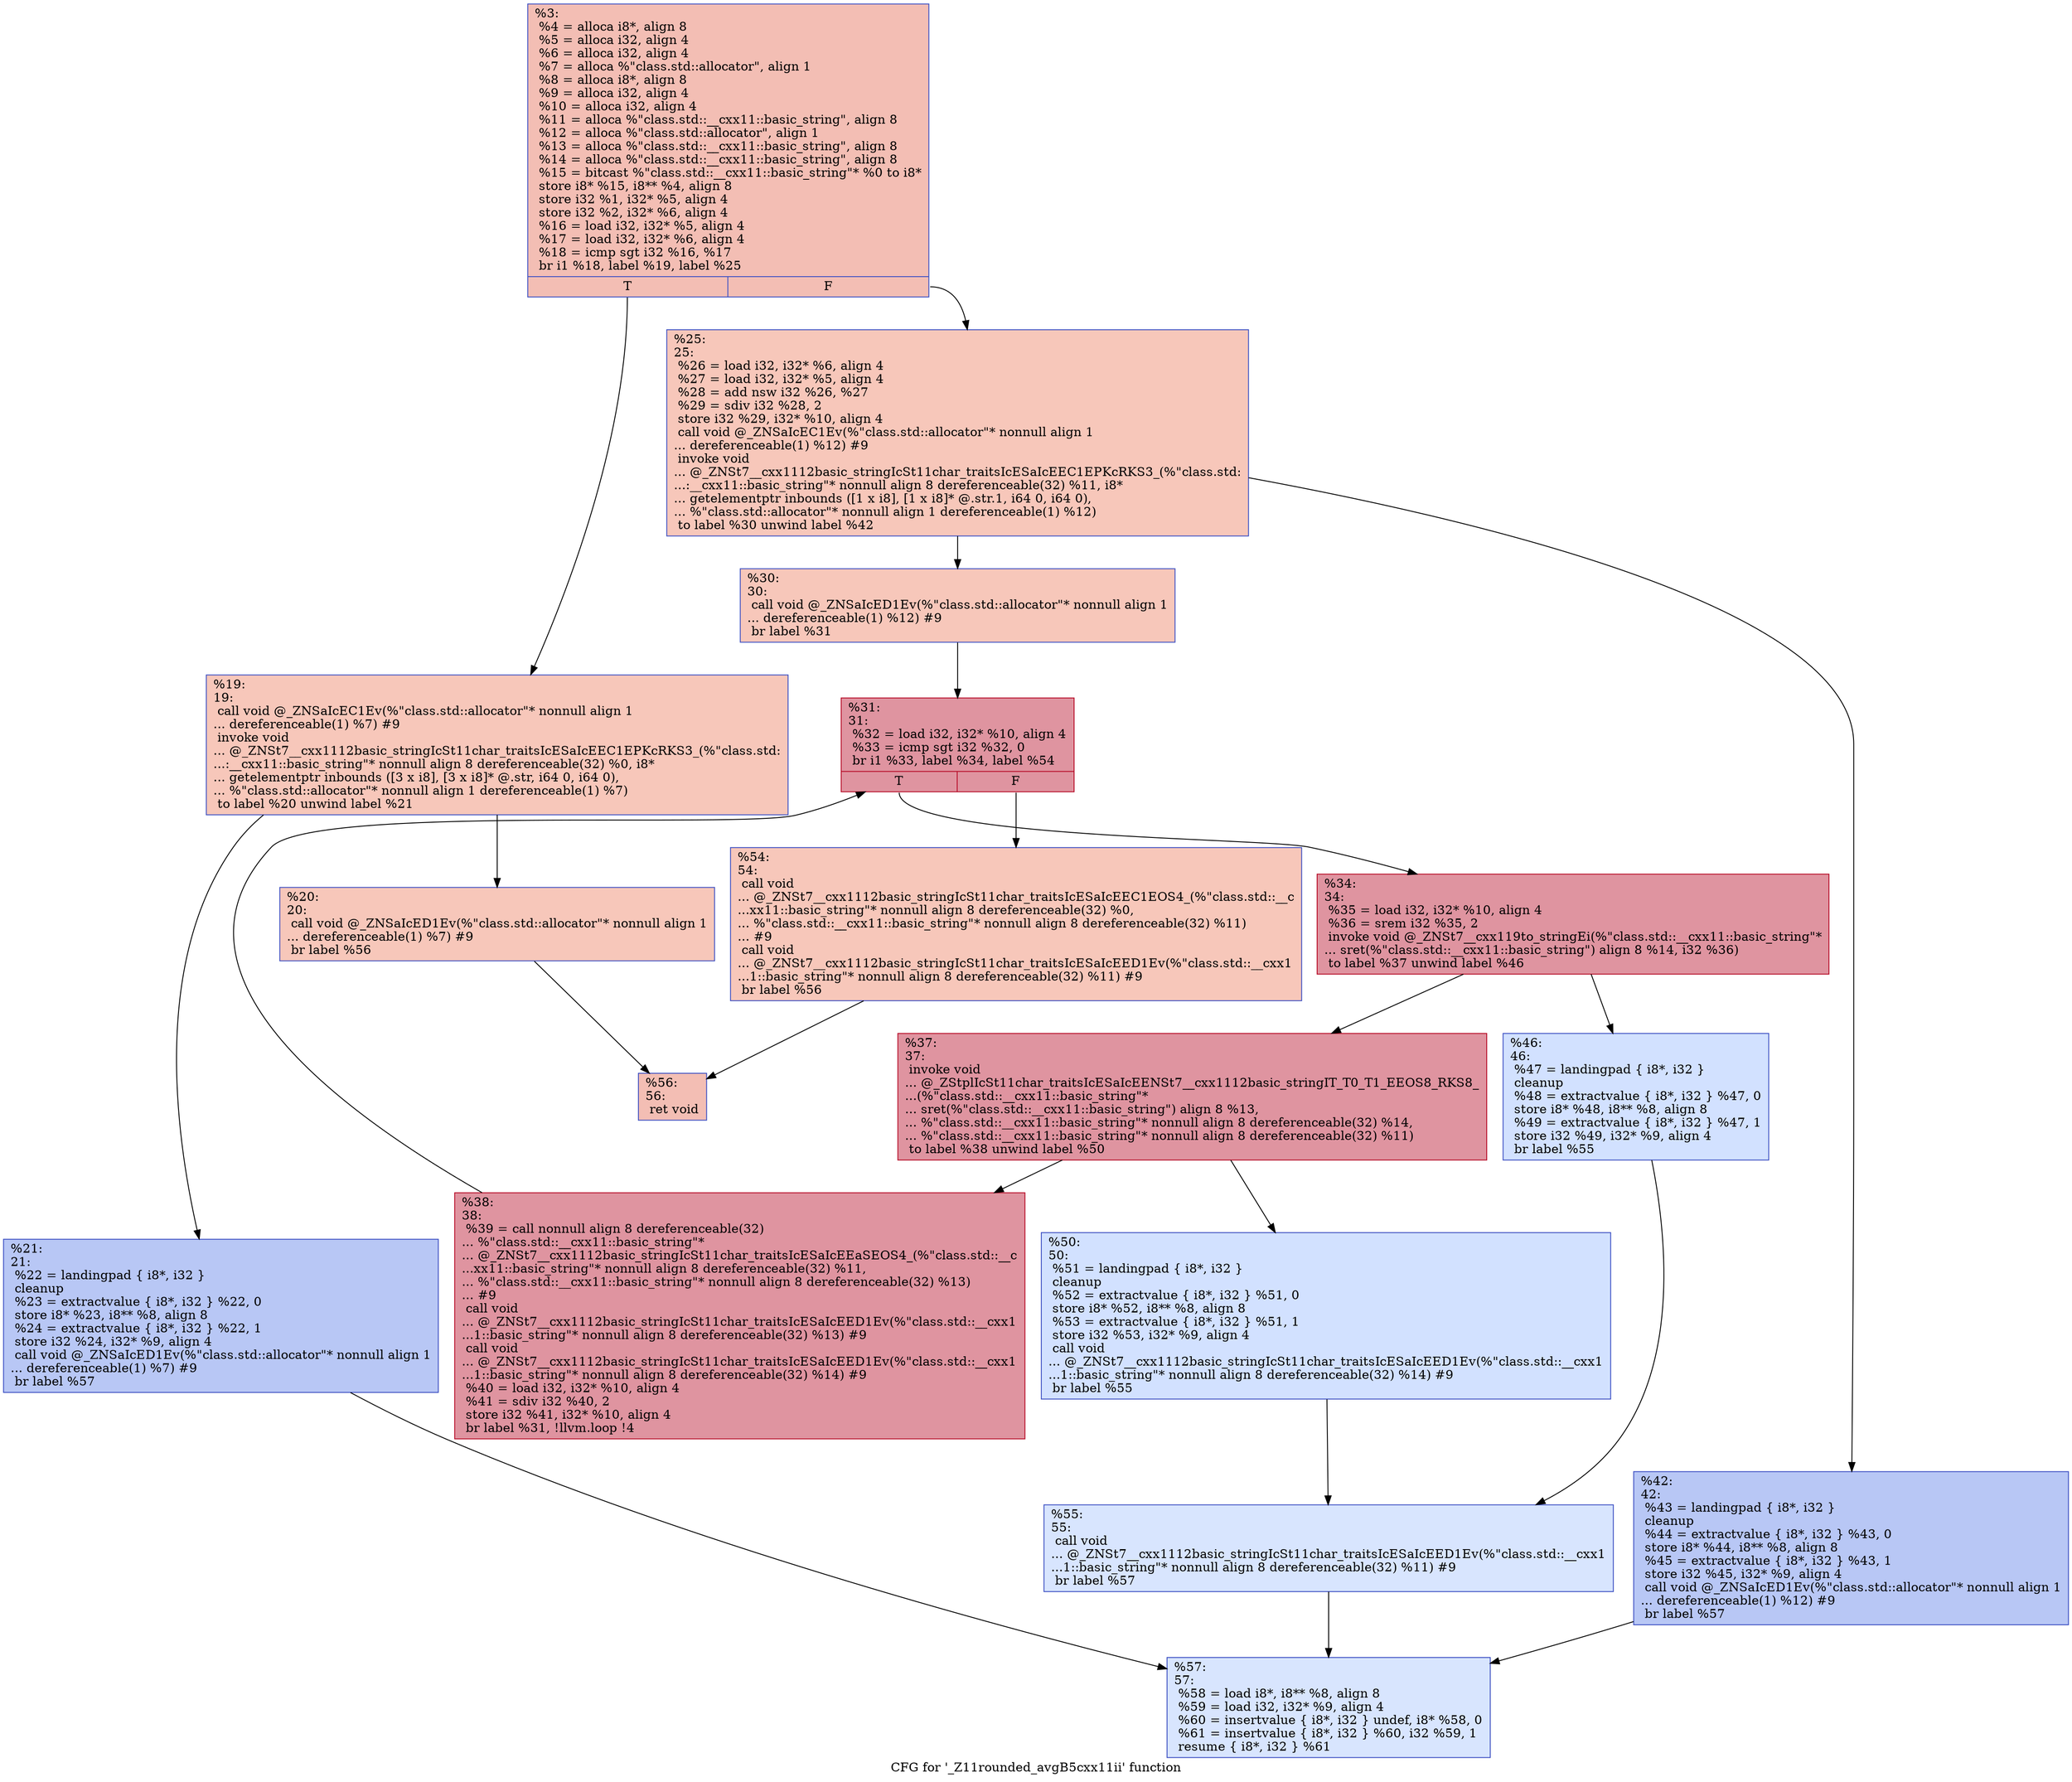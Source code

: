 digraph "CFG for '_Z11rounded_avgB5cxx11ii' function" {
	label="CFG for '_Z11rounded_avgB5cxx11ii' function";

	Node0x565382a50400 [shape=record,color="#3d50c3ff", style=filled, fillcolor="#e36c5570",label="{%3:\l  %4 = alloca i8*, align 8\l  %5 = alloca i32, align 4\l  %6 = alloca i32, align 4\l  %7 = alloca %\"class.std::allocator\", align 1\l  %8 = alloca i8*, align 8\l  %9 = alloca i32, align 4\l  %10 = alloca i32, align 4\l  %11 = alloca %\"class.std::__cxx11::basic_string\", align 8\l  %12 = alloca %\"class.std::allocator\", align 1\l  %13 = alloca %\"class.std::__cxx11::basic_string\", align 8\l  %14 = alloca %\"class.std::__cxx11::basic_string\", align 8\l  %15 = bitcast %\"class.std::__cxx11::basic_string\"* %0 to i8*\l  store i8* %15, i8** %4, align 8\l  store i32 %1, i32* %5, align 4\l  store i32 %2, i32* %6, align 4\l  %16 = load i32, i32* %5, align 4\l  %17 = load i32, i32* %6, align 4\l  %18 = icmp sgt i32 %16, %17\l  br i1 %18, label %19, label %25\l|{<s0>T|<s1>F}}"];
	Node0x565382a50400:s0 -> Node0x565382a50b10;
	Node0x565382a50400:s1 -> Node0x565382a51350;
	Node0x565382a50b10 [shape=record,color="#3d50c3ff", style=filled, fillcolor="#ec7f6370",label="{%19:\l19:                                               \l  call void @_ZNSaIcEC1Ev(%\"class.std::allocator\"* nonnull align 1\l... dereferenceable(1) %7) #9\l  invoke void\l... @_ZNSt7__cxx1112basic_stringIcSt11char_traitsIcESaIcEEC1EPKcRKS3_(%\"class.std:\l...:__cxx11::basic_string\"* nonnull align 8 dereferenceable(32) %0, i8*\l... getelementptr inbounds ([3 x i8], [3 x i8]* @.str, i64 0, i64 0),\l... %\"class.std::allocator\"* nonnull align 1 dereferenceable(1) %7)\l          to label %20 unwind label %21\l}"];
	Node0x565382a50b10 -> Node0x565382a51820;
	Node0x565382a50b10 -> Node0x565382a51870;
	Node0x565382a51820 [shape=record,color="#3d50c3ff", style=filled, fillcolor="#ec7f6370",label="{%20:\l20:                                               \l  call void @_ZNSaIcED1Ev(%\"class.std::allocator\"* nonnull align 1\l... dereferenceable(1) %7) #9\l  br label %56\l}"];
	Node0x565382a51820 -> Node0x565382a51dc0;
	Node0x565382a51870 [shape=record,color="#3d50c3ff", style=filled, fillcolor="#5f7fe870",label="{%21:\l21:                                               \l  %22 = landingpad \{ i8*, i32 \}\l          cleanup\l  %23 = extractvalue \{ i8*, i32 \} %22, 0\l  store i8* %23, i8** %8, align 8\l  %24 = extractvalue \{ i8*, i32 \} %22, 1\l  store i32 %24, i32* %9, align 4\l  call void @_ZNSaIcED1Ev(%\"class.std::allocator\"* nonnull align 1\l... dereferenceable(1) %7) #9\l  br label %57\l}"];
	Node0x565382a51870 -> Node0x565382a52450;
	Node0x565382a51350 [shape=record,color="#3d50c3ff", style=filled, fillcolor="#ec7f6370",label="{%25:\l25:                                               \l  %26 = load i32, i32* %6, align 4\l  %27 = load i32, i32* %5, align 4\l  %28 = add nsw i32 %26, %27\l  %29 = sdiv i32 %28, 2\l  store i32 %29, i32* %10, align 4\l  call void @_ZNSaIcEC1Ev(%\"class.std::allocator\"* nonnull align 1\l... dereferenceable(1) %12) #9\l  invoke void\l... @_ZNSt7__cxx1112basic_stringIcSt11char_traitsIcESaIcEEC1EPKcRKS3_(%\"class.std:\l...:__cxx11::basic_string\"* nonnull align 8 dereferenceable(32) %11, i8*\l... getelementptr inbounds ([1 x i8], [1 x i8]* @.str.1, i64 0, i64 0),\l... %\"class.std::allocator\"* nonnull align 1 dereferenceable(1) %12)\l          to label %30 unwind label %42\l}"];
	Node0x565382a51350 -> Node0x565382a529c0;
	Node0x565382a51350 -> Node0x565382a52a10;
	Node0x565382a529c0 [shape=record,color="#3d50c3ff", style=filled, fillcolor="#ec7f6370",label="{%30:\l30:                                               \l  call void @_ZNSaIcED1Ev(%\"class.std::allocator\"* nonnull align 1\l... dereferenceable(1) %12) #9\l  br label %31\l}"];
	Node0x565382a529c0 -> Node0x565382a52d00;
	Node0x565382a52d00 [shape=record,color="#b70d28ff", style=filled, fillcolor="#b70d2870",label="{%31:\l31:                                               \l  %32 = load i32, i32* %10, align 4\l  %33 = icmp sgt i32 %32, 0\l  br i1 %33, label %34, label %54\l|{<s0>T|<s1>F}}"];
	Node0x565382a52d00:s0 -> Node0x565382a530d0;
	Node0x565382a52d00:s1 -> Node0x565382a53120;
	Node0x565382a530d0 [shape=record,color="#b70d28ff", style=filled, fillcolor="#b70d2870",label="{%34:\l34:                                               \l  %35 = load i32, i32* %10, align 4\l  %36 = srem i32 %35, 2\l  invoke void @_ZNSt7__cxx119to_stringEi(%\"class.std::__cxx11::basic_string\"*\l... sret(%\"class.std::__cxx11::basic_string\") align 8 %14, i32 %36)\l          to label %37 unwind label %46\l}"];
	Node0x565382a530d0 -> Node0x565382a533e0;
	Node0x565382a530d0 -> Node0x565382a53430;
	Node0x565382a533e0 [shape=record,color="#b70d28ff", style=filled, fillcolor="#b70d2870",label="{%37:\l37:                                               \l  invoke void\l... @_ZStplIcSt11char_traitsIcESaIcEENSt7__cxx1112basic_stringIT_T0_T1_EEOS8_RKS8_\l...(%\"class.std::__cxx11::basic_string\"*\l... sret(%\"class.std::__cxx11::basic_string\") align 8 %13,\l... %\"class.std::__cxx11::basic_string\"* nonnull align 8 dereferenceable(32) %14,\l... %\"class.std::__cxx11::basic_string\"* nonnull align 8 dereferenceable(32) %11)\l          to label %38 unwind label %50\l}"];
	Node0x565382a533e0 -> Node0x565382a537e0;
	Node0x565382a533e0 -> Node0x565382a53830;
	Node0x565382a537e0 [shape=record,color="#b70d28ff", style=filled, fillcolor="#b70d2870",label="{%38:\l38:                                               \l  %39 = call nonnull align 8 dereferenceable(32)\l... %\"class.std::__cxx11::basic_string\"*\l... @_ZNSt7__cxx1112basic_stringIcSt11char_traitsIcESaIcEEaSEOS4_(%\"class.std::__c\l...xx11::basic_string\"* nonnull align 8 dereferenceable(32) %11,\l... %\"class.std::__cxx11::basic_string\"* nonnull align 8 dereferenceable(32) %13)\l... #9\l  call void\l... @_ZNSt7__cxx1112basic_stringIcSt11char_traitsIcESaIcEED1Ev(%\"class.std::__cxx1\l...1::basic_string\"* nonnull align 8 dereferenceable(32) %13) #9\l  call void\l... @_ZNSt7__cxx1112basic_stringIcSt11char_traitsIcESaIcEED1Ev(%\"class.std::__cxx1\l...1::basic_string\"* nonnull align 8 dereferenceable(32) %14) #9\l  %40 = load i32, i32* %10, align 4\l  %41 = sdiv i32 %40, 2\l  store i32 %41, i32* %10, align 4\l  br label %31, !llvm.loop !4\l}"];
	Node0x565382a537e0 -> Node0x565382a52d00;
	Node0x565382a52a10 [shape=record,color="#3d50c3ff", style=filled, fillcolor="#5f7fe870",label="{%42:\l42:                                               \l  %43 = landingpad \{ i8*, i32 \}\l          cleanup\l  %44 = extractvalue \{ i8*, i32 \} %43, 0\l  store i8* %44, i8** %8, align 8\l  %45 = extractvalue \{ i8*, i32 \} %43, 1\l  store i32 %45, i32* %9, align 4\l  call void @_ZNSaIcED1Ev(%\"class.std::allocator\"* nonnull align 1\l... dereferenceable(1) %12) #9\l  br label %57\l}"];
	Node0x565382a52a10 -> Node0x565382a52450;
	Node0x565382a53430 [shape=record,color="#3d50c3ff", style=filled, fillcolor="#9abbff70",label="{%46:\l46:                                               \l  %47 = landingpad \{ i8*, i32 \}\l          cleanup\l  %48 = extractvalue \{ i8*, i32 \} %47, 0\l  store i8* %48, i8** %8, align 8\l  %49 = extractvalue \{ i8*, i32 \} %47, 1\l  store i32 %49, i32* %9, align 4\l  br label %55\l}"];
	Node0x565382a53430 -> Node0x565382a554e0;
	Node0x565382a53830 [shape=record,color="#3d50c3ff", style=filled, fillcolor="#9abbff70",label="{%50:\l50:                                               \l  %51 = landingpad \{ i8*, i32 \}\l          cleanup\l  %52 = extractvalue \{ i8*, i32 \} %51, 0\l  store i8* %52, i8** %8, align 8\l  %53 = extractvalue \{ i8*, i32 \} %51, 1\l  store i32 %53, i32* %9, align 4\l  call void\l... @_ZNSt7__cxx1112basic_stringIcSt11char_traitsIcESaIcEED1Ev(%\"class.std::__cxx1\l...1::basic_string\"* nonnull align 8 dereferenceable(32) %14) #9\l  br label %55\l}"];
	Node0x565382a53830 -> Node0x565382a554e0;
	Node0x565382a53120 [shape=record,color="#3d50c3ff", style=filled, fillcolor="#ec7f6370",label="{%54:\l54:                                               \l  call void\l... @_ZNSt7__cxx1112basic_stringIcSt11char_traitsIcESaIcEEC1EOS4_(%\"class.std::__c\l...xx11::basic_string\"* nonnull align 8 dereferenceable(32) %0,\l... %\"class.std::__cxx11::basic_string\"* nonnull align 8 dereferenceable(32) %11)\l... #9\l  call void\l... @_ZNSt7__cxx1112basic_stringIcSt11char_traitsIcESaIcEED1Ev(%\"class.std::__cxx1\l...1::basic_string\"* nonnull align 8 dereferenceable(32) %11) #9\l  br label %56\l}"];
	Node0x565382a53120 -> Node0x565382a51dc0;
	Node0x565382a554e0 [shape=record,color="#3d50c3ff", style=filled, fillcolor="#a7c5fe70",label="{%55:\l55:                                               \l  call void\l... @_ZNSt7__cxx1112basic_stringIcSt11char_traitsIcESaIcEED1Ev(%\"class.std::__cxx1\l...1::basic_string\"* nonnull align 8 dereferenceable(32) %11) #9\l  br label %57\l}"];
	Node0x565382a554e0 -> Node0x565382a52450;
	Node0x565382a51dc0 [shape=record,color="#3d50c3ff", style=filled, fillcolor="#e36c5570",label="{%56:\l56:                                               \l  ret void\l}"];
	Node0x565382a52450 [shape=record,color="#3d50c3ff", style=filled, fillcolor="#a7c5fe70",label="{%57:\l57:                                               \l  %58 = load i8*, i8** %8, align 8\l  %59 = load i32, i32* %9, align 4\l  %60 = insertvalue \{ i8*, i32 \} undef, i8* %58, 0\l  %61 = insertvalue \{ i8*, i32 \} %60, i32 %59, 1\l  resume \{ i8*, i32 \} %61\l}"];
}
